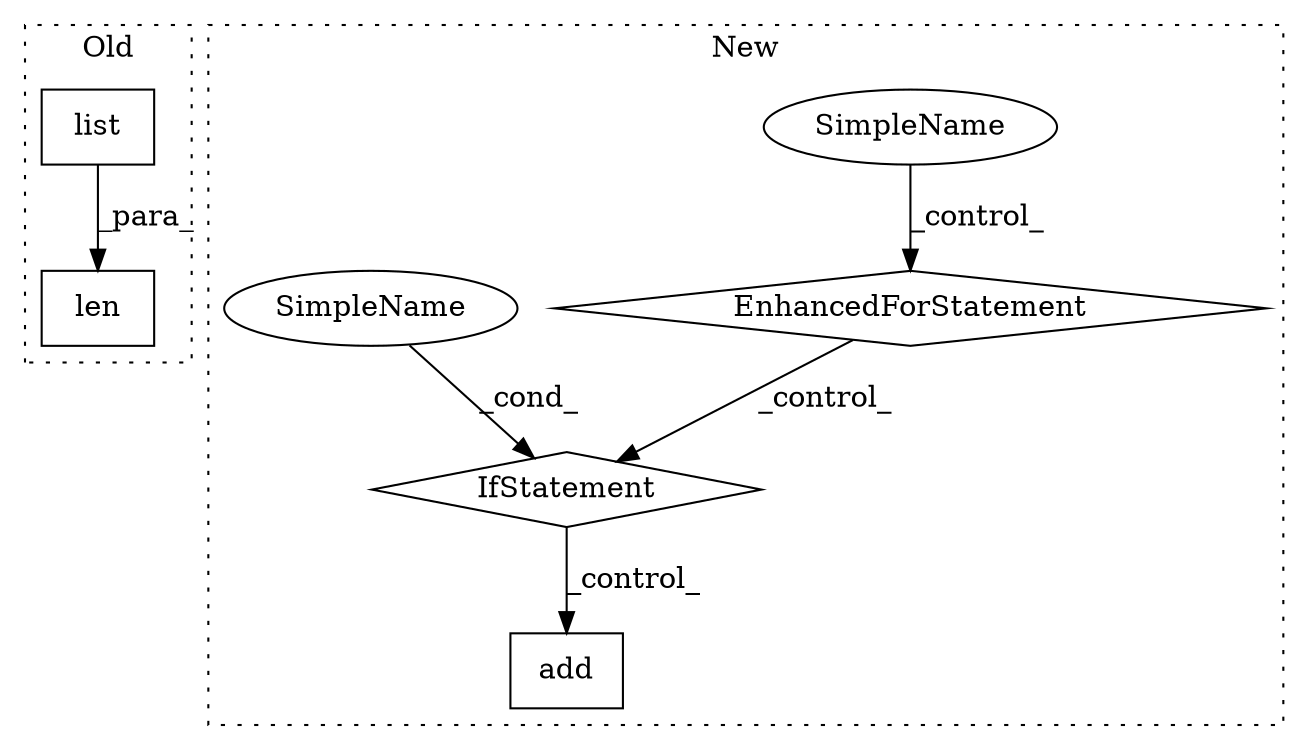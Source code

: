 digraph G {
subgraph cluster0 {
1 [label="len" a="32" s="4982,5004" l="4,1" shape="box"];
7 [label="list" a="32" s="4986,5003" l="5,1" shape="box"];
label = "Old";
style="dotted";
}
subgraph cluster1 {
2 [label="add" a="32" s="5376,5383" l="4,1" shape="box"];
3 [label="IfStatement" a="25" s="5287,5314" l="14,2" shape="diamond"];
4 [label="EnhancedForStatement" a="70" s="5187,5273" l="61,2" shape="diamond"];
5 [label="SimpleName" a="42" s="" l="" shape="ellipse"];
6 [label="SimpleName" a="42" s="" l="" shape="ellipse"];
label = "New";
style="dotted";
}
3 -> 2 [label="_control_"];
4 -> 3 [label="_control_"];
5 -> 4 [label="_control_"];
6 -> 3 [label="_cond_"];
7 -> 1 [label="_para_"];
}